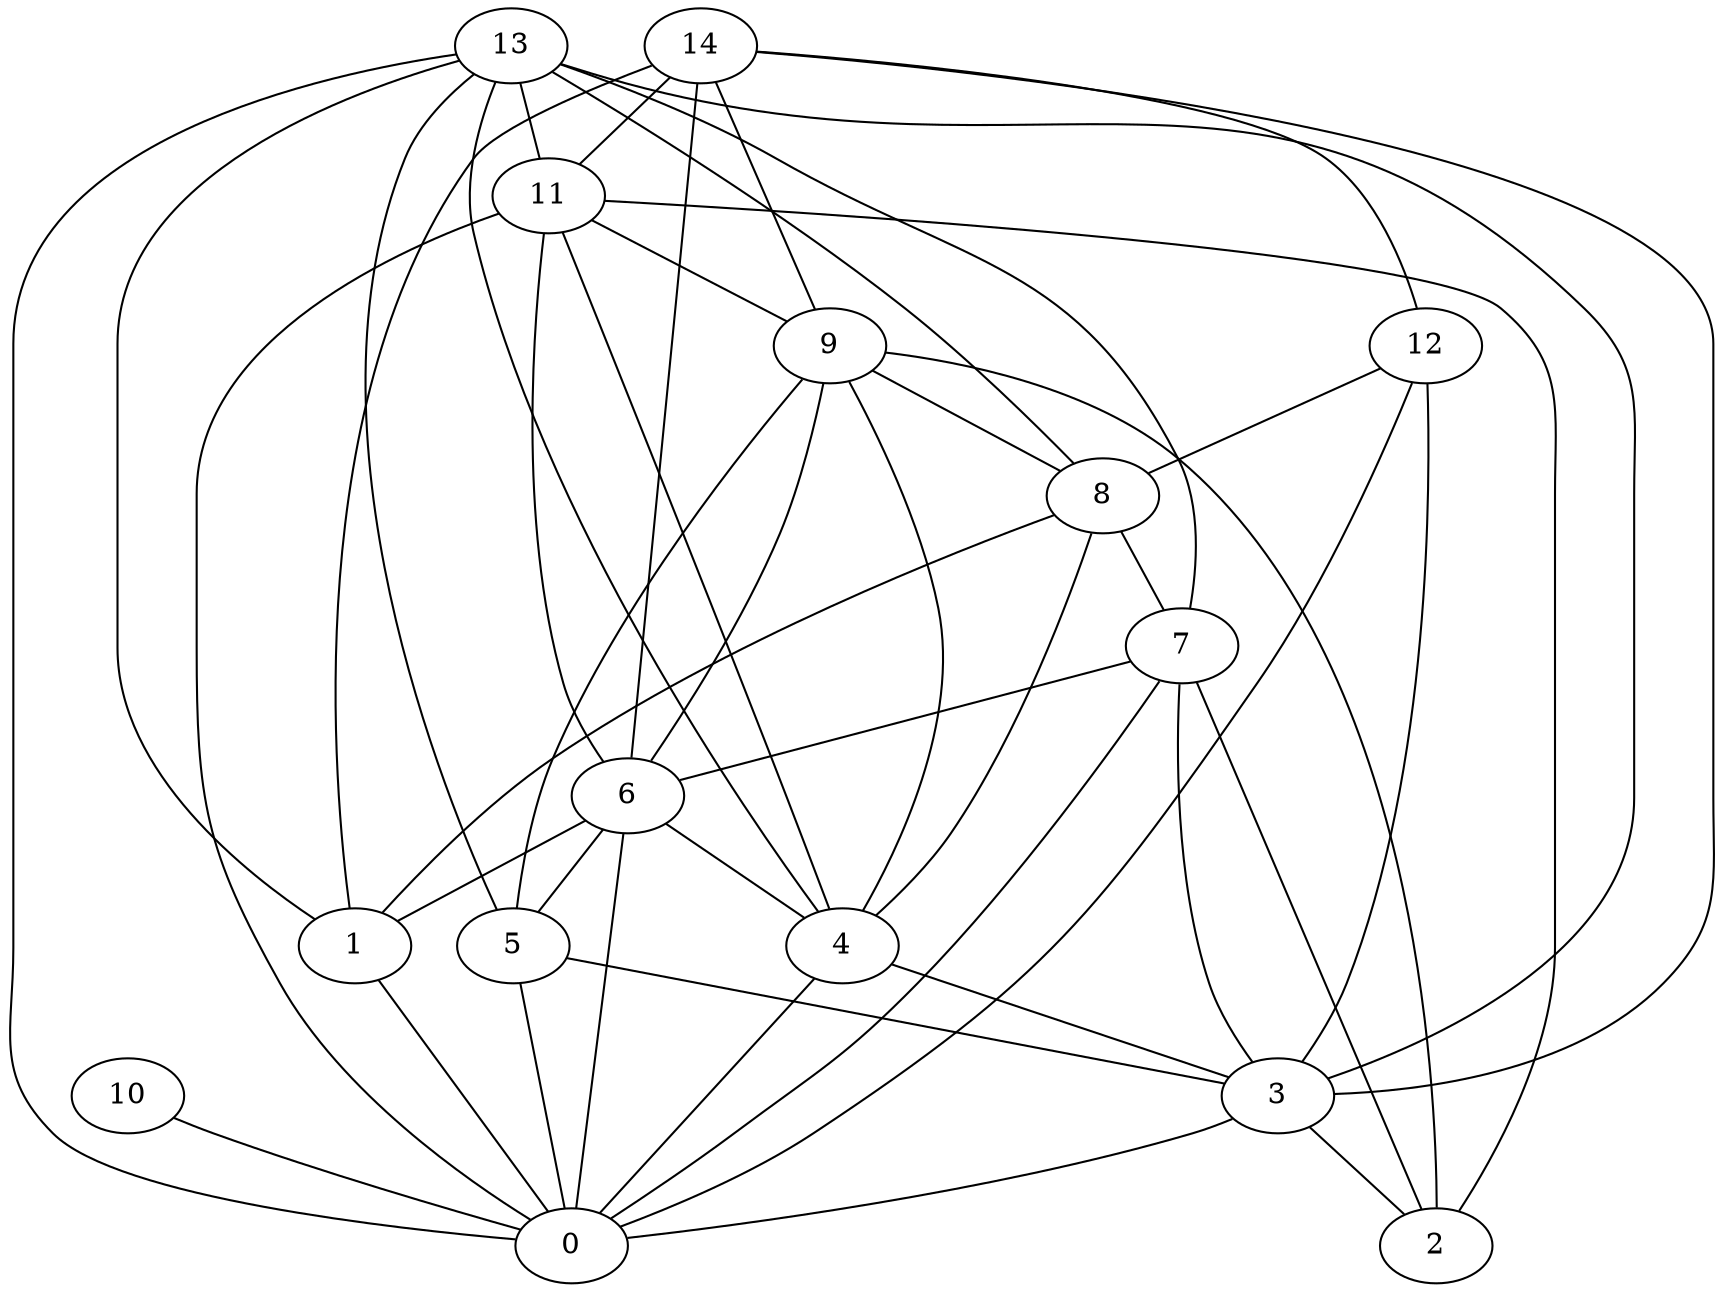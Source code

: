 digraph "sensornet-topology" {
label = "";
rankdir="BT";"0"->"1" [arrowhead = "both"] 
"0"->"3" [arrowhead = "both"] 
"0"->"4" [arrowhead = "both"] 
"0"->"5" [arrowhead = "both"] 
"0"->"6" [arrowhead = "both"] 
"0"->"7" [arrowhead = "both"] 
"0"->"10" [arrowhead = "both"] 
"0"->"11" [arrowhead = "both"] 
"0"->"12" [arrowhead = "both"] 
"0"->"13" [arrowhead = "both"] 
"1"->"6" [arrowhead = "both"] 
"1"->"8" [arrowhead = "both"] 
"1"->"13" [arrowhead = "both"] 
"1"->"14" [arrowhead = "both"] 
"2"->"3" [arrowhead = "both"] 
"2"->"7" [arrowhead = "both"] 
"2"->"9" [arrowhead = "both"] 
"2"->"11" [arrowhead = "both"] 
"3"->"4" [arrowhead = "both"] 
"3"->"5" [arrowhead = "both"] 
"3"->"7" [arrowhead = "both"] 
"3"->"12" [arrowhead = "both"] 
"3"->"13" [arrowhead = "both"] 
"3"->"14" [arrowhead = "both"] 
"4"->"6" [arrowhead = "both"] 
"4"->"8" [arrowhead = "both"] 
"4"->"9" [arrowhead = "both"] 
"4"->"11" [arrowhead = "both"] 
"4"->"13" [arrowhead = "both"] 
"5"->"6" [arrowhead = "both"] 
"5"->"9" [arrowhead = "both"] 
"5"->"13" [arrowhead = "both"] 
"6"->"7" [arrowhead = "both"] 
"6"->"9" [arrowhead = "both"] 
"6"->"11" [arrowhead = "both"] 
"6"->"14" [arrowhead = "both"] 
"7"->"8" [arrowhead = "both"] 
"7"->"13" [arrowhead = "both"] 
"8"->"9" [arrowhead = "both"] 
"8"->"12" [arrowhead = "both"] 
"8"->"13" [arrowhead = "both"] 
"9"->"11" [arrowhead = "both"] 
"9"->"14" [arrowhead = "both"] 
"11"->"13" [arrowhead = "both"] 
"11"->"14" [arrowhead = "both"] 
"12"->"14" [arrowhead = "both"] 
}